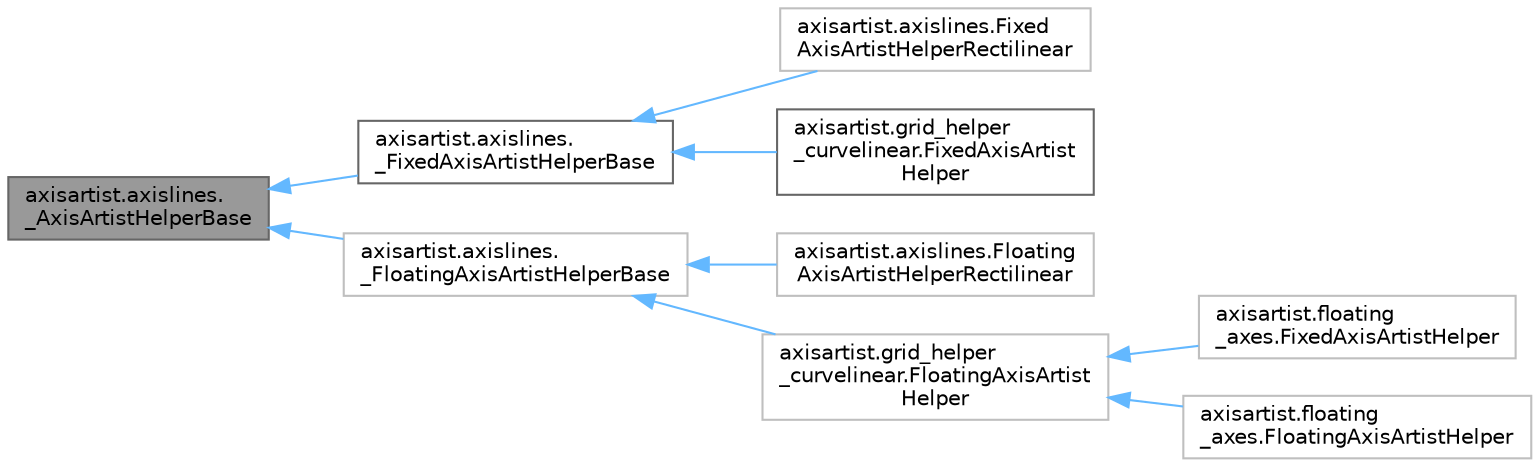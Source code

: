 digraph "axisartist.axislines._AxisArtistHelperBase"
{
 // LATEX_PDF_SIZE
  bgcolor="transparent";
  edge [fontname=Helvetica,fontsize=10,labelfontname=Helvetica,labelfontsize=10];
  node [fontname=Helvetica,fontsize=10,shape=box,height=0.2,width=0.4];
  rankdir="LR";
  Node1 [id="Node000001",label="axisartist.axislines.\l_AxisArtistHelperBase",height=0.2,width=0.4,color="gray40", fillcolor="grey60", style="filled", fontcolor="black",tooltip=" "];
  Node1 -> Node2 [id="edge9_Node000001_Node000002",dir="back",color="steelblue1",style="solid",tooltip=" "];
  Node2 [id="Node000002",label="axisartist.axislines.\l_FixedAxisArtistHelperBase",height=0.2,width=0.4,color="gray40", fillcolor="white", style="filled",URL="$d0/dbf/classaxisartist_1_1axislines_1_1__FixedAxisArtistHelperBase.html",tooltip=" "];
  Node2 -> Node3 [id="edge10_Node000002_Node000003",dir="back",color="steelblue1",style="solid",tooltip=" "];
  Node3 [id="Node000003",label="axisartist.axislines.Fixed\lAxisArtistHelperRectilinear",height=0.2,width=0.4,color="grey75", fillcolor="white", style="filled",URL="$db/d5e/classaxisartist_1_1axislines_1_1FixedAxisArtistHelperRectilinear.html",tooltip=" "];
  Node2 -> Node4 [id="edge11_Node000002_Node000004",dir="back",color="steelblue1",style="solid",tooltip=" "];
  Node4 [id="Node000004",label="axisartist.grid_helper\l_curvelinear.FixedAxisArtist\lHelper",height=0.2,width=0.4,color="gray40", fillcolor="white", style="filled",URL="$d1/d56/classaxisartist_1_1grid__helper__curvelinear_1_1FixedAxisArtistHelper.html",tooltip=" "];
  Node1 -> Node5 [id="edge12_Node000001_Node000005",dir="back",color="steelblue1",style="solid",tooltip=" "];
  Node5 [id="Node000005",label="axisartist.axislines.\l_FloatingAxisArtistHelperBase",height=0.2,width=0.4,color="grey75", fillcolor="white", style="filled",URL="$dc/d3c/classaxisartist_1_1axislines_1_1__FloatingAxisArtistHelperBase.html",tooltip=" "];
  Node5 -> Node6 [id="edge13_Node000005_Node000006",dir="back",color="steelblue1",style="solid",tooltip=" "];
  Node6 [id="Node000006",label="axisartist.axislines.Floating\lAxisArtistHelperRectilinear",height=0.2,width=0.4,color="grey75", fillcolor="white", style="filled",URL="$d6/db7/classaxisartist_1_1axislines_1_1FloatingAxisArtistHelperRectilinear.html",tooltip=" "];
  Node5 -> Node7 [id="edge14_Node000005_Node000007",dir="back",color="steelblue1",style="solid",tooltip=" "];
  Node7 [id="Node000007",label="axisartist.grid_helper\l_curvelinear.FloatingAxisArtist\lHelper",height=0.2,width=0.4,color="grey75", fillcolor="white", style="filled",URL="$dc/d37/classaxisartist_1_1grid__helper__curvelinear_1_1FloatingAxisArtistHelper.html",tooltip=" "];
  Node7 -> Node8 [id="edge15_Node000007_Node000008",dir="back",color="steelblue1",style="solid",tooltip=" "];
  Node8 [id="Node000008",label="axisartist.floating\l_axes.FixedAxisArtistHelper",height=0.2,width=0.4,color="grey75", fillcolor="white", style="filled",URL="$d8/dda/classaxisartist_1_1floating__axes_1_1FixedAxisArtistHelper.html",tooltip=" "];
  Node7 -> Node9 [id="edge16_Node000007_Node000009",dir="back",color="steelblue1",style="solid",tooltip=" "];
  Node9 [id="Node000009",label="axisartist.floating\l_axes.FloatingAxisArtistHelper",height=0.2,width=0.4,color="grey75", fillcolor="white", style="filled",URL="$df/d5a/classaxisartist_1_1floating__axes_1_1FloatingAxisArtistHelper.html",tooltip=" "];
}
